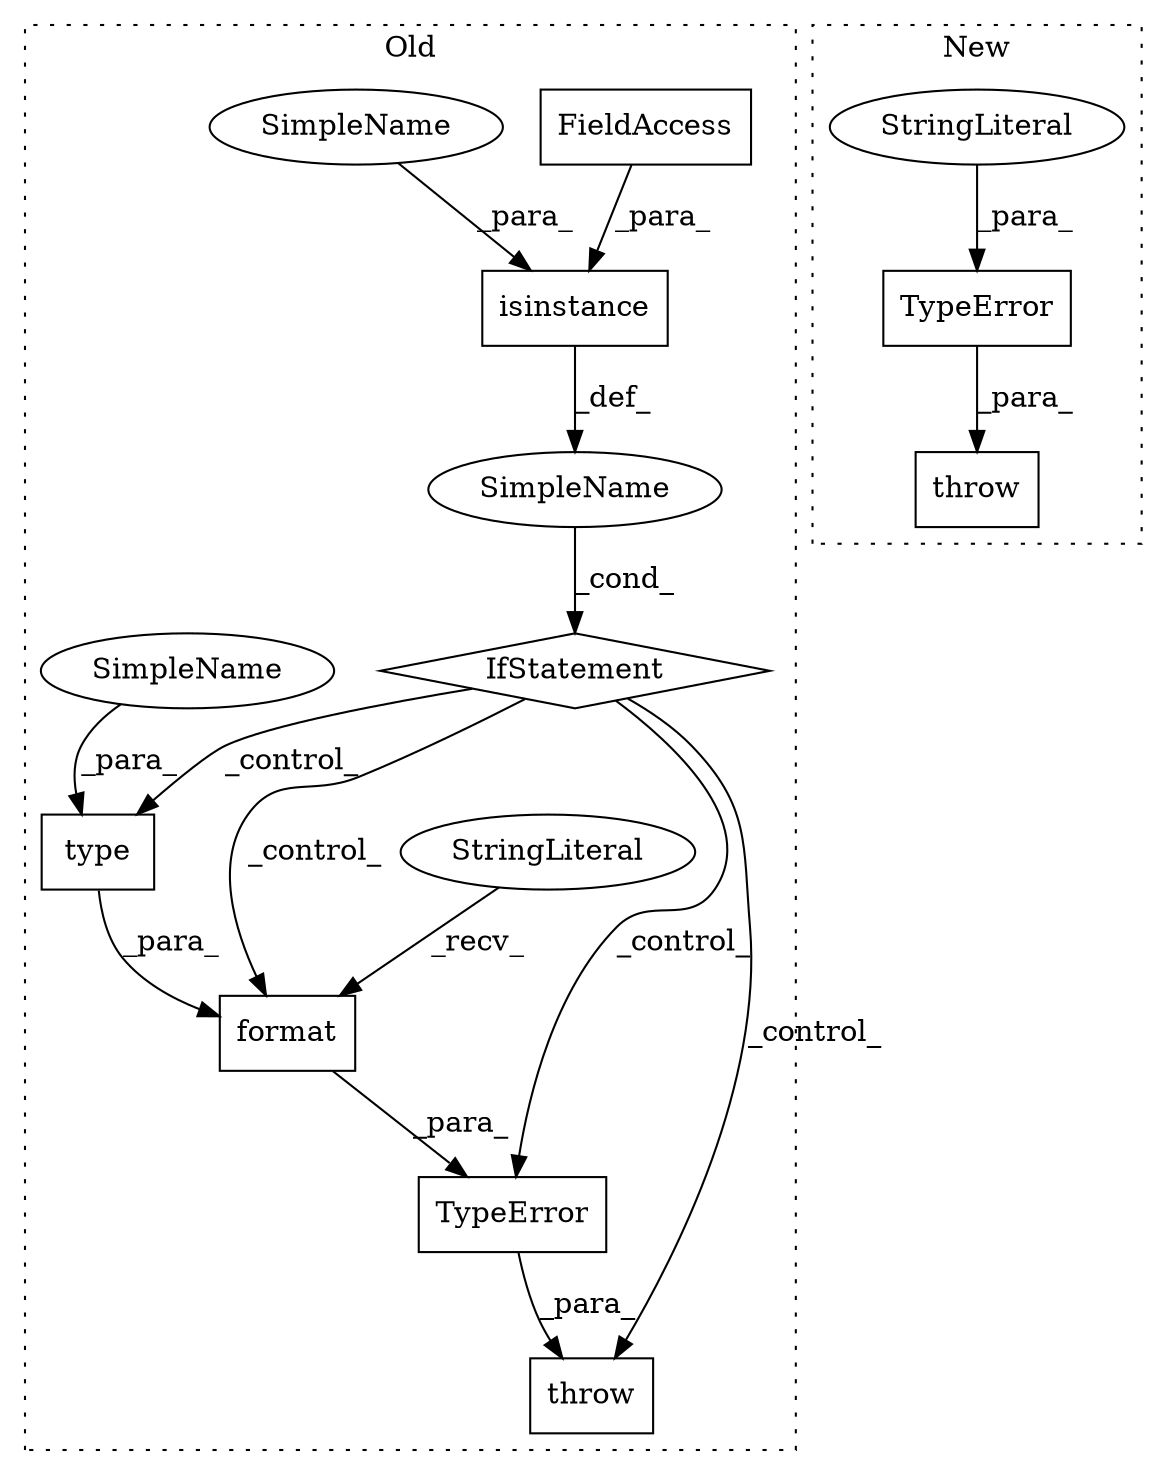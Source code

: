digraph G {
subgraph cluster0 {
1 [label="type" a="32" s="3614,3623" l="5,1" shape="box"];
3 [label="throw" a="53" s="3540" l="6" shape="box"];
4 [label="format" a="32" s="3607,3624" l="7,1" shape="box"];
5 [label="StringLiteral" a="45" s="3556" l="50" shape="ellipse"];
6 [label="TypeError" a="32" s="3546,3625" l="10,1" shape="box"];
9 [label="isinstance" a="32" s="3390,3410" l="11,1" shape="box"];
10 [label="FieldAccess" a="22" s="3406" l="4" shape="box"];
11 [label="IfStatement" a="25" s="3386,3411" l="4,2" shape="diamond"];
12 [label="SimpleName" a="42" s="" l="" shape="ellipse"];
13 [label="SimpleName" a="42" s="3619" l="4" shape="ellipse"];
14 [label="SimpleName" a="42" s="3401" l="4" shape="ellipse"];
label = "Old";
style="dotted";
}
subgraph cluster1 {
2 [label="throw" a="53" s="3361" l="6" shape="box"];
7 [label="TypeError" a="32" s="3367,3422" l="10,1" shape="box"];
8 [label="StringLiteral" a="45" s="3377" l="45" shape="ellipse"];
label = "New";
style="dotted";
}
1 -> 4 [label="_para_"];
4 -> 6 [label="_para_"];
5 -> 4 [label="_recv_"];
6 -> 3 [label="_para_"];
7 -> 2 [label="_para_"];
8 -> 7 [label="_para_"];
9 -> 12 [label="_def_"];
10 -> 9 [label="_para_"];
11 -> 6 [label="_control_"];
11 -> 1 [label="_control_"];
11 -> 3 [label="_control_"];
11 -> 4 [label="_control_"];
12 -> 11 [label="_cond_"];
13 -> 1 [label="_para_"];
14 -> 9 [label="_para_"];
}